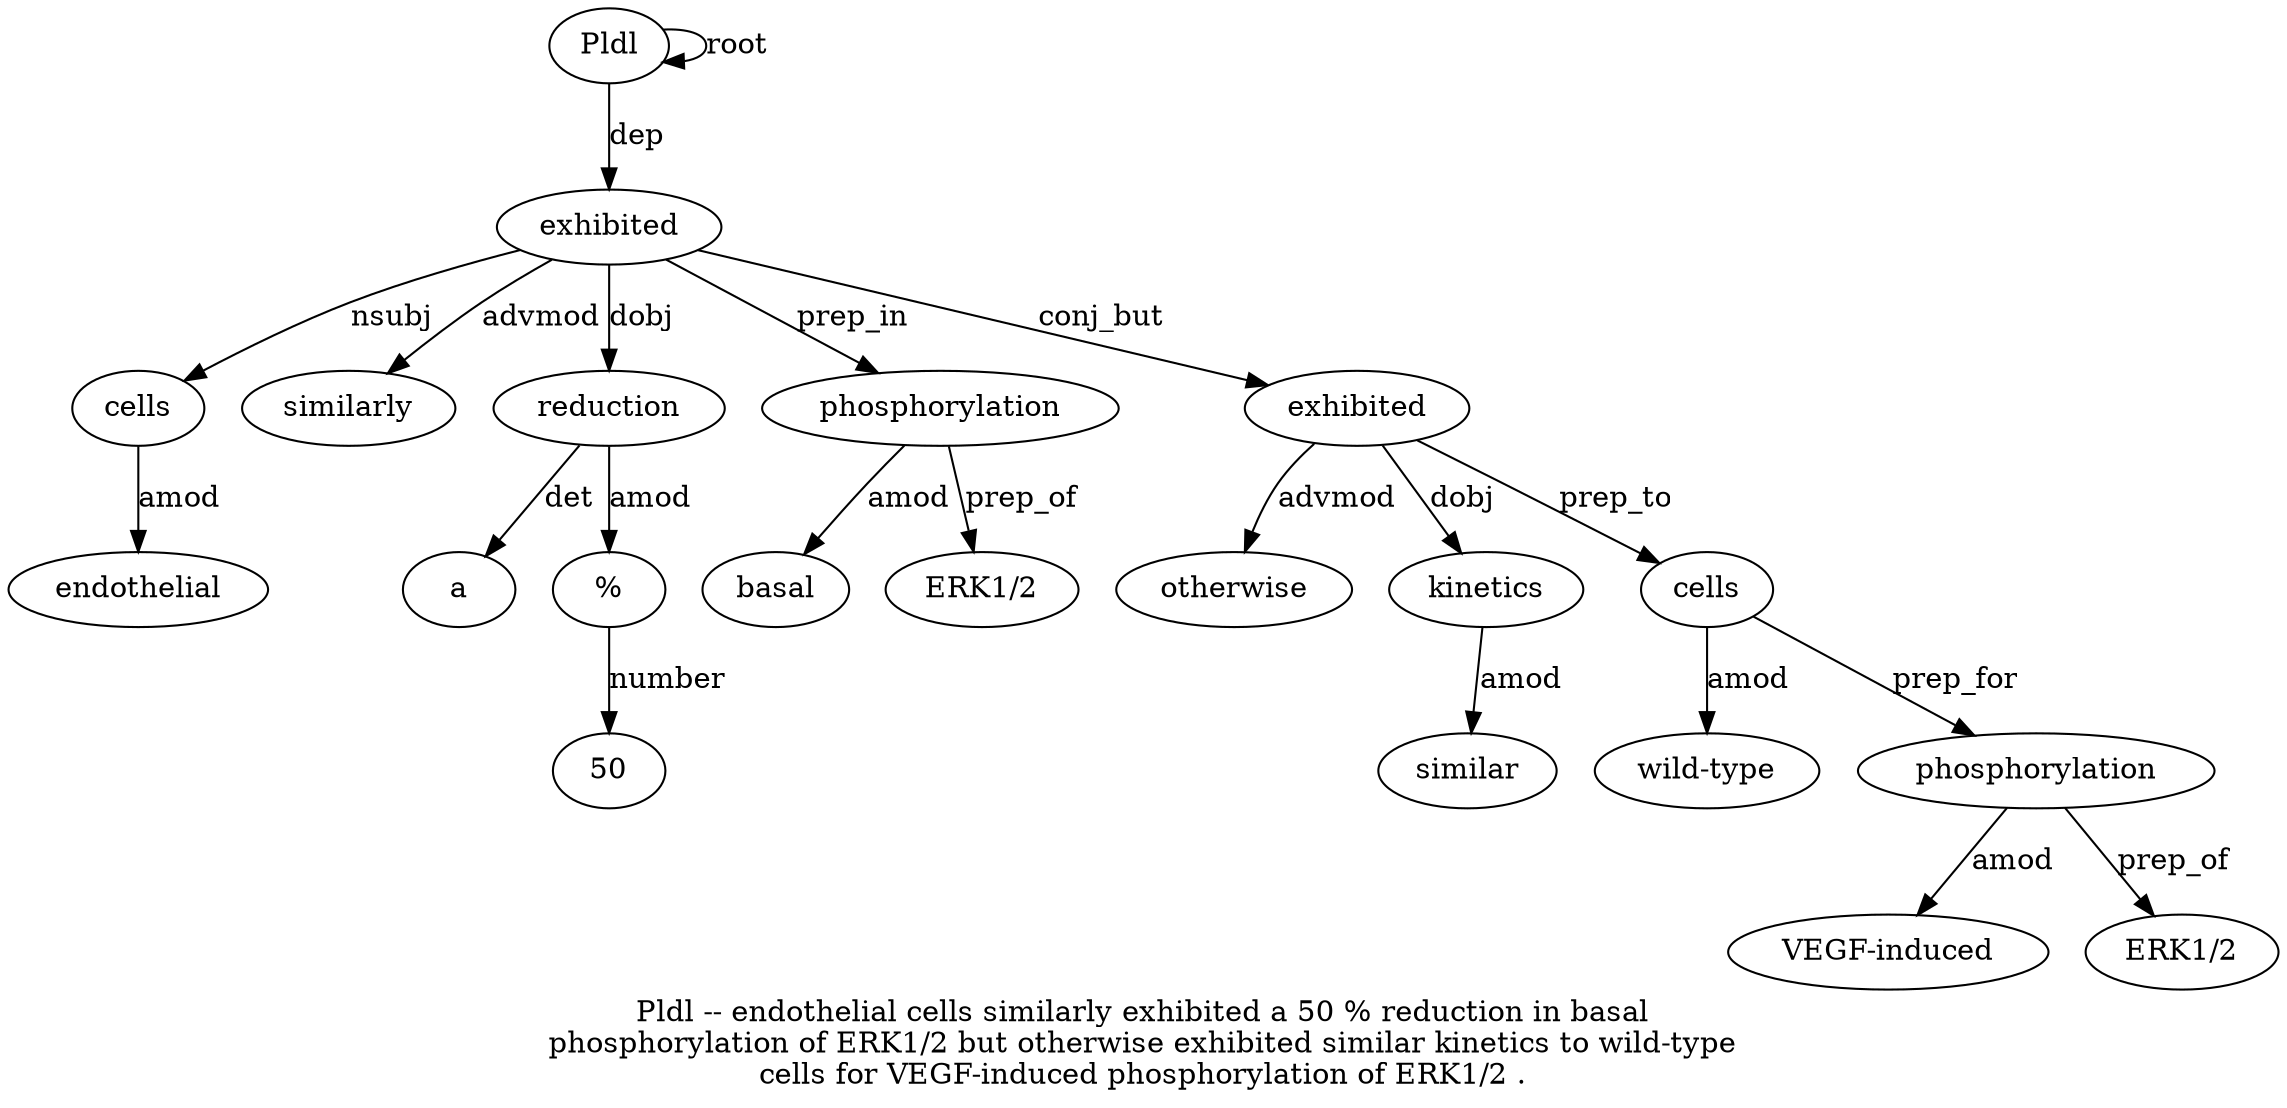 digraph "Pldl -- endothelial cells similarly exhibited a 50 % reduction in basal phosphorylation of ERK1/2 but otherwise exhibited similar kinetics to wild-type cells for VEGF-induced phosphorylation of ERK1/2 ." {
label="Pldl -- endothelial cells similarly exhibited a 50 % reduction in basal
phosphorylation of ERK1/2 but otherwise exhibited similar kinetics to wild-type
cells for VEGF-induced phosphorylation of ERK1/2 .";
Pldl1 [style=filled, fillcolor=white, label=Pldl];
Pldl1 -> Pldl1  [label=root];
cells4 [style=filled, fillcolor=white, label=cells];
endothelial3 [style=filled, fillcolor=white, label=endothelial];
cells4 -> endothelial3  [label=amod];
exhibited6 [style=filled, fillcolor=white, label=exhibited];
exhibited6 -> cells4  [label=nsubj];
similarly5 [style=filled, fillcolor=white, label=similarly];
exhibited6 -> similarly5  [label=advmod];
Pldl1 -> exhibited6  [label=dep];
reduction10 [style=filled, fillcolor=white, label=reduction];
a7 [style=filled, fillcolor=white, label=a];
reduction10 -> a7  [label=det];
"%9" [style=filled, fillcolor=white, label="%"];
508 [style=filled, fillcolor=white, label=50];
"%9" -> 508  [label=number];
reduction10 -> "%9"  [label=amod];
exhibited6 -> reduction10  [label=dobj];
phosphorylation13 [style=filled, fillcolor=white, label=phosphorylation];
basal12 [style=filled, fillcolor=white, label=basal];
phosphorylation13 -> basal12  [label=amod];
exhibited6 -> phosphorylation13  [label=prep_in];
"ERK1/215" [style=filled, fillcolor=white, label="ERK1/2"];
phosphorylation13 -> "ERK1/215"  [label=prep_of];
exhibited18 [style=filled, fillcolor=white, label=exhibited];
otherwise17 [style=filled, fillcolor=white, label=otherwise];
exhibited18 -> otherwise17  [label=advmod];
exhibited6 -> exhibited18  [label=conj_but];
kinetics20 [style=filled, fillcolor=white, label=kinetics];
similar19 [style=filled, fillcolor=white, label=similar];
kinetics20 -> similar19  [label=amod];
exhibited18 -> kinetics20  [label=dobj];
cells23 [style=filled, fillcolor=white, label=cells];
"wild-type22" [style=filled, fillcolor=white, label="wild-type"];
cells23 -> "wild-type22"  [label=amod];
exhibited18 -> cells23  [label=prep_to];
phosphorylation26 [style=filled, fillcolor=white, label=phosphorylation];
"VEGF-induced25" [style=filled, fillcolor=white, label="VEGF-induced"];
phosphorylation26 -> "VEGF-induced25"  [label=amod];
cells23 -> phosphorylation26  [label=prep_for];
"ERK1/228" [style=filled, fillcolor=white, label="ERK1/2"];
phosphorylation26 -> "ERK1/228"  [label=prep_of];
}
